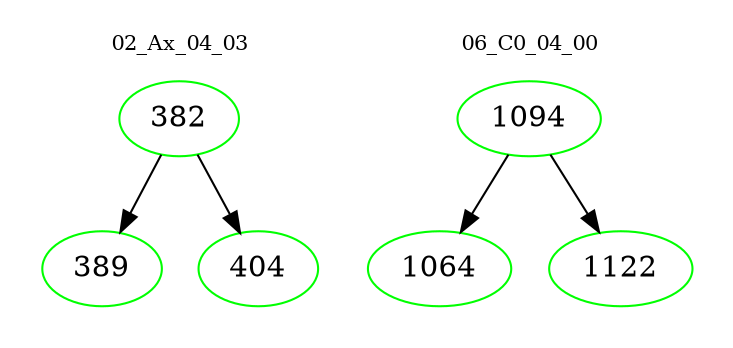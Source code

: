 digraph{
subgraph cluster_0 {
color = white
label = "02_Ax_04_03";
fontsize=10;
T0_382 [label="382", color="green"]
T0_382 -> T0_389 [color="black"]
T0_389 [label="389", color="green"]
T0_382 -> T0_404 [color="black"]
T0_404 [label="404", color="green"]
}
subgraph cluster_1 {
color = white
label = "06_C0_04_00";
fontsize=10;
T1_1094 [label="1094", color="green"]
T1_1094 -> T1_1064 [color="black"]
T1_1064 [label="1064", color="green"]
T1_1094 -> T1_1122 [color="black"]
T1_1122 [label="1122", color="green"]
}
}
